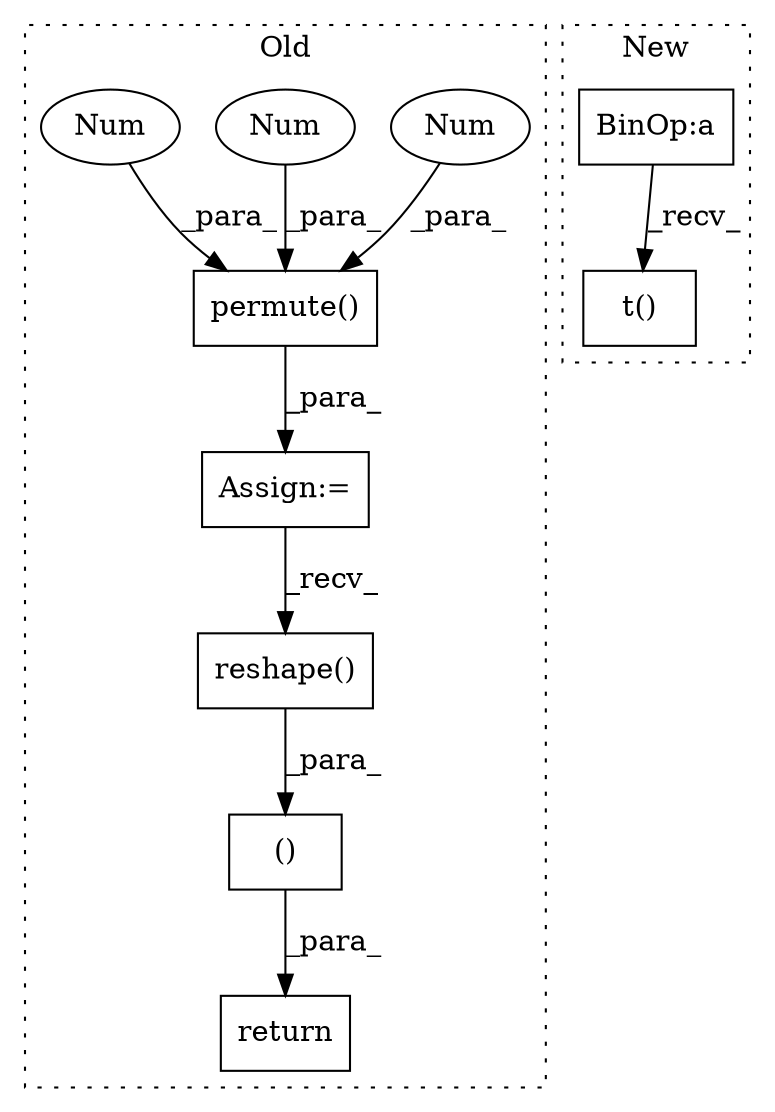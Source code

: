 digraph G {
subgraph cluster0 {
1 [label="reshape()" a="75" s="2084,2129" l="38,1" shape="box"];
3 [label="()" a="54" s="2130" l="24" shape="box"];
4 [label="permute()" a="75" s="862,899" l="27,1" shape="box"];
5 [label="Num" a="76" s="892" l="1" shape="ellipse"];
6 [label="Num" a="76" s="895" l="1" shape="ellipse"];
7 [label="Num" a="76" s="889" l="1" shape="ellipse"];
9 [label="Assign:=" a="68" s="859" l="3" shape="box"];
10 [label="return" a="93" s="2077" l="7" shape="box"];
label = "Old";
style="dotted";
}
subgraph cluster1 {
2 [label="t()" a="75" s="3659" l="13" shape="box"];
8 [label="BinOp:a" a="82" s="2961" l="35" shape="box"];
label = "New";
style="dotted";
}
1 -> 3 [label="_para_"];
3 -> 10 [label="_para_"];
4 -> 9 [label="_para_"];
5 -> 4 [label="_para_"];
6 -> 4 [label="_para_"];
7 -> 4 [label="_para_"];
8 -> 2 [label="_recv_"];
9 -> 1 [label="_recv_"];
}